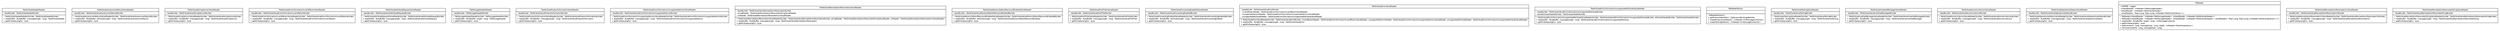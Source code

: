 #!/usr/local/bin/dot
#
# Class diagram 
# Generated by UMLGraph version R5_6 (http://www.umlgraph.org/)
#

digraph G {
	edge [fontname="Helvetica",fontsize=10,labelfontname="Helvetica",labelfontsize=10];
	node [fontname="Helvetica",fontsize=10,shape=plaintext];
	nodesep=0.25;
	ranksep=0.5;
	// org.ietf.nea.pa.serialize.reader.bytebuffer.PaAttributeHeaderReader
	c12156 [label=<<table title="org.ietf.nea.pa.serialize.reader.bytebuffer.PaAttributeHeaderReader" border="0" cellborder="1" cellspacing="0" cellpadding="2" port="p" href="./PaAttributeHeaderReader.html">
		<tr><td><table border="0" cellspacing="0" cellpadding="1">
<tr><td align="center" balign="center"> PaAttributeHeaderReader </td></tr>
		</table></td></tr>
		<tr><td><table border="0" cellspacing="0" cellpadding="1">
<tr><td align="left" balign="left"> - baseBuilder : PaAttributeHeaderBuilder </td></tr>
		</table></td></tr>
		<tr><td><table border="0" cellspacing="0" cellpadding="1">
<tr><td align="left" balign="left"> ~ PaAttributeHeaderReader(builder : PaAttributeHeaderBuilder) </td></tr>
<tr><td align="left" balign="left"> + read(buffer : ByteBuffer, messageLength : long) : PaAttributeHeader </td></tr>
<tr><td align="left" balign="left"> + getMinDataLength() : byte </td></tr>
		</table></td></tr>
		</table>>, URL="./PaAttributeHeaderReader.html", fontname="Helvetica", fontcolor="black", fontsize=10.0];
	// org.ietf.nea.pa.serialize.reader.bytebuffer.PaAttributeAssessmentResultValueReader
	c12157 [label=<<table title="org.ietf.nea.pa.serialize.reader.bytebuffer.PaAttributeAssessmentResultValueReader" border="0" cellborder="1" cellspacing="0" cellpadding="2" port="p" href="./PaAttributeAssessmentResultValueReader.html">
		<tr><td><table border="0" cellspacing="0" cellpadding="1">
<tr><td align="center" balign="center"> PaAttributeAssessmentResultValueReader </td></tr>
		</table></td></tr>
		<tr><td><table border="0" cellspacing="0" cellpadding="1">
<tr><td align="left" balign="left"> - baseBuilder : PaAttributeValueAssessmentResultBuilder </td></tr>
		</table></td></tr>
		<tr><td><table border="0" cellspacing="0" cellpadding="1">
<tr><td align="left" balign="left"> ~ PaAttributeAssessmentResultValueReader(builder : PaAttributeValueAssessmentResultBuilder) </td></tr>
<tr><td align="left" balign="left"> + read(buffer : ByteBuffer, attributeLength : long) : PaAttributeValueAssessmentResult </td></tr>
<tr><td align="left" balign="left"> + getMinDataLength() : byte </td></tr>
		</table></td></tr>
		</table>>, URL="./PaAttributeAssessmentResultValueReader.html", fontname="Helvetica", fontcolor="black", fontsize=10.0];
	// org.ietf.nea.pa.serialize.reader.bytebuffer.PaAttributeStringVersionValueReader
	c12158 [label=<<table title="org.ietf.nea.pa.serialize.reader.bytebuffer.PaAttributeStringVersionValueReader" border="0" cellborder="1" cellspacing="0" cellpadding="2" port="p" href="./PaAttributeStringVersionValueReader.html">
		<tr><td><table border="0" cellspacing="0" cellpadding="1">
<tr><td align="center" balign="center"> PaAttributeStringVersionValueReader </td></tr>
		</table></td></tr>
		<tr><td><table border="0" cellspacing="0" cellpadding="1">
<tr><td align="left" balign="left"> - baseBuilder : PaAttributeValueStringVersionBuilder </td></tr>
		</table></td></tr>
		<tr><td><table border="0" cellspacing="0" cellpadding="1">
<tr><td align="left" balign="left"> ~ PaAttributeStringVersionValueReader(builder : PaAttributeValueStringVersionBuilder) </td></tr>
<tr><td align="left" balign="left"> + read(buffer : ByteBuffer, messageLength : long) : PaAttributeValueStringVersion </td></tr>
<tr><td align="left" balign="left"> + getMinDataLength() : byte </td></tr>
		</table></td></tr>
		</table>>, URL="./PaAttributeStringVersionValueReader.html", fontname="Helvetica", fontcolor="black", fontsize=10.0];
	// org.ietf.nea.pa.serialize.reader.bytebuffer.PaAttributeErrorInformationInvalidParamValueReader
	c12159 [label=<<table title="org.ietf.nea.pa.serialize.reader.bytebuffer.PaAttributeErrorInformationInvalidParamValueReader" border="0" cellborder="1" cellspacing="0" cellpadding="2" port="p" href="./PaAttributeErrorInformationInvalidParamValueReader.html">
		<tr><td><table border="0" cellspacing="0" cellpadding="1">
<tr><td align="center" balign="center"> PaAttributeErrorInformationInvalidParamValueReader </td></tr>
		</table></td></tr>
		<tr><td><table border="0" cellspacing="0" cellpadding="1">
<tr><td align="left" balign="left"> - baseBuilder : PaAttributeValueErrorInformationInvalidParamBuilder </td></tr>
		</table></td></tr>
		<tr><td><table border="0" cellspacing="0" cellpadding="1">
<tr><td align="left" balign="left"> ~ PaAttributeErrorInformationInvalidParamValueReader(builder : PaAttributeValueErrorInformationInvalidParamBuilder) </td></tr>
<tr><td align="left" balign="left"> + read(buffer : ByteBuffer, messageLength : long) : PaAttributeValueErrorInformationInvalidParam </td></tr>
<tr><td align="left" balign="left"> + getMinDataLength() : byte </td></tr>
		</table></td></tr>
		</table>>, URL="./PaAttributeErrorInformationInvalidParamValueReader.html", fontname="Helvetica", fontcolor="black", fontsize=10.0];
	// org.ietf.nea.pa.serialize.reader.bytebuffer.PaAttributeAttributeRequestValueReader
	c12160 [label=<<table title="org.ietf.nea.pa.serialize.reader.bytebuffer.PaAttributeAttributeRequestValueReader" border="0" cellborder="1" cellspacing="0" cellpadding="2" port="p" href="./PaAttributeAttributeRequestValueReader.html">
		<tr><td><table border="0" cellspacing="0" cellpadding="1">
<tr><td align="center" balign="center"> PaAttributeAttributeRequestValueReader </td></tr>
		</table></td></tr>
		<tr><td><table border="0" cellspacing="0" cellpadding="1">
<tr><td align="left" balign="left"> - baseBuilder : PaAttributeValueAttributeRequestBuilder </td></tr>
		</table></td></tr>
		<tr><td><table border="0" cellspacing="0" cellpadding="1">
<tr><td align="left" balign="left"> ~ PaAttributeAttributeRequestValueReader(builder : PaAttributeValueAttributeRequestBuilder) </td></tr>
<tr><td align="left" balign="left"> + read(buffer : ByteBuffer, messageLength : long) : PaAttributeValueAttributeRequest </td></tr>
<tr><td align="left" balign="left"> + getMinDataLength() : byte </td></tr>
		</table></td></tr>
		</table>>, URL="./PaAttributeAttributeRequestValueReader.html", fontname="Helvetica", fontcolor="black", fontsize=10.0];
	// org.ietf.nea.pa.serialize.reader.bytebuffer.PaMessageHeaderReader
	c12161 [label=<<table title="org.ietf.nea.pa.serialize.reader.bytebuffer.PaMessageHeaderReader" border="0" cellborder="1" cellspacing="0" cellpadding="2" port="p" href="./PaMessageHeaderReader.html">
		<tr><td><table border="0" cellspacing="0" cellpadding="1">
<tr><td align="center" balign="center"> PaMessageHeaderReader </td></tr>
		</table></td></tr>
		<tr><td><table border="0" cellspacing="0" cellpadding="1">
<tr><td align="left" balign="left"> - baseBuilder : PaMessageHeaderBuilder </td></tr>
		</table></td></tr>
		<tr><td><table border="0" cellspacing="0" cellpadding="1">
<tr><td align="left" balign="left"> ~ PaMessageHeaderReader(builder : PaMessageHeaderBuilder) </td></tr>
<tr><td align="left" balign="left"> + read(buffer : ByteBuffer, length : long) : PaMessageHeader </td></tr>
<tr><td align="left" balign="left"> + getMinDataLength() : byte </td></tr>
		</table></td></tr>
		</table>>, URL="./PaMessageHeaderReader.html", fontname="Helvetica", fontcolor="black", fontsize=10.0];
	// org.ietf.nea.pa.serialize.reader.bytebuffer.PaAttributeProductInformationValueReader
	c12162 [label=<<table title="org.ietf.nea.pa.serialize.reader.bytebuffer.PaAttributeProductInformationValueReader" border="0" cellborder="1" cellspacing="0" cellpadding="2" port="p" href="./PaAttributeProductInformationValueReader.html">
		<tr><td><table border="0" cellspacing="0" cellpadding="1">
<tr><td align="center" balign="center"> PaAttributeProductInformationValueReader </td></tr>
		</table></td></tr>
		<tr><td><table border="0" cellspacing="0" cellpadding="1">
<tr><td align="left" balign="left"> - baseBuilder : PaAttributeValueProductInformationBuilder </td></tr>
		</table></td></tr>
		<tr><td><table border="0" cellspacing="0" cellpadding="1">
<tr><td align="left" balign="left"> ~ PaAttributeProductInformationValueReader(builder : PaAttributeValueProductInformationBuilder) </td></tr>
<tr><td align="left" balign="left"> + read(buffer : ByteBuffer, messageLength : long) : PaAttributeValueProductInformation </td></tr>
<tr><td align="left" balign="left"> + getMinDataLength() : byte </td></tr>
		</table></td></tr>
		</table>>, URL="./PaAttributeProductInformationValueReader.html", fontname="Helvetica", fontcolor="black", fontsize=10.0];
	// org.ietf.nea.pa.serialize.reader.bytebuffer.PaAttributeErrorInformationUnsupportedVersionValueReader
	c12163 [label=<<table title="org.ietf.nea.pa.serialize.reader.bytebuffer.PaAttributeErrorInformationUnsupportedVersionValueReader" border="0" cellborder="1" cellspacing="0" cellpadding="2" port="p" href="./PaAttributeErrorInformationUnsupportedVersionValueReader.html">
		<tr><td><table border="0" cellspacing="0" cellpadding="1">
<tr><td align="center" balign="center"> PaAttributeErrorInformationUnsupportedVersionValueReader </td></tr>
		</table></td></tr>
		<tr><td><table border="0" cellspacing="0" cellpadding="1">
<tr><td align="left" balign="left"> - baseBuilder : PaAttributeValueErrorInformationUnsupportedVersionBuilder </td></tr>
		</table></td></tr>
		<tr><td><table border="0" cellspacing="0" cellpadding="1">
<tr><td align="left" balign="left"> ~ PaAttributeErrorInformationUnsupportedVersionValueReader(builder : PaAttributeValueErrorInformationUnsupportedVersionBuilder) </td></tr>
<tr><td align="left" balign="left"> + read(buffer : ByteBuffer, messageLength : long) : PaAttributeValueErrorInformationUnsupportedVersion </td></tr>
<tr><td align="left" balign="left"> + getMinDataLength() : byte </td></tr>
		</table></td></tr>
		</table>>, URL="./PaAttributeErrorInformationUnsupportedVersionValueReader.html", fontname="Helvetica", fontcolor="black", fontsize=10.0];
	// org.ietf.nea.pa.serialize.reader.bytebuffer.PaAttributeRemediationParametersValueReader
	c12164 [label=<<table title="org.ietf.nea.pa.serialize.reader.bytebuffer.PaAttributeRemediationParametersValueReader" border="0" cellborder="1" cellspacing="0" cellpadding="2" port="p" href="./PaAttributeRemediationParametersValueReader.html">
		<tr><td><table border="0" cellspacing="0" cellpadding="1">
<tr><td align="center" balign="center"> PaAttributeRemediationParametersValueReader </td></tr>
		</table></td></tr>
		<tr><td><table border="0" cellspacing="0" cellpadding="1">
<tr><td align="left" balign="left"> - baseBuilder : PaAttributeValueRemediationParametersBuilder </td></tr>
<tr><td align="left" balign="left"> - stringReader : PaAttributeRemediationParameterStringValueReader </td></tr>
<tr><td align="left" balign="left"> - uriReader : PaAttributeRemediationParameterUriValueReader </td></tr>
		</table></td></tr>
		<tr><td><table border="0" cellspacing="0" cellpadding="1">
<tr><td align="left" balign="left"> + PaAttributeRemediationParametersValueReader(builder : PaAttributeValueRemediationParametersBuilder, stringReader : PaAttributeRemediationParameterStringValueReader, uriReader : PaAttributeRemediationParameterUriValueReader) </td></tr>
<tr><td align="left" balign="left"> + read(buffer : ByteBuffer, messageLength : long) : PaAttributeValueRemediationParameters </td></tr>
<tr><td align="left" balign="left"> + getMinDataLength() : byte </td></tr>
		</table></td></tr>
		</table>>, URL="./PaAttributeRemediationParametersValueReader.html", fontname="Helvetica", fontcolor="black", fontsize=10.0];
	// org.ietf.nea.pa.serialize.reader.bytebuffer.PaAttributeFactoryDefaultPasswordEnabledValueReader
	c12165 [label=<<table title="org.ietf.nea.pa.serialize.reader.bytebuffer.PaAttributeFactoryDefaultPasswordEnabledValueReader" border="0" cellborder="1" cellspacing="0" cellpadding="2" port="p" href="./PaAttributeFactoryDefaultPasswordEnabledValueReader.html">
		<tr><td><table border="0" cellspacing="0" cellpadding="1">
<tr><td align="center" balign="center"> PaAttributeFactoryDefaultPasswordEnabledValueReader </td></tr>
		</table></td></tr>
		<tr><td><table border="0" cellspacing="0" cellpadding="1">
<tr><td align="left" balign="left"> - baseBuilder : PaAttributeValueFactoryDefaultPasswordEnabledBuilder </td></tr>
		</table></td></tr>
		<tr><td><table border="0" cellspacing="0" cellpadding="1">
<tr><td align="left" balign="left"> ~ PaAttributeFactoryDefaultPasswordEnabledValueReader(builder : PaAttributeValueFactoryDefaultPasswordEnabledBuilder) </td></tr>
<tr><td align="left" balign="left"> + read(buffer : ByteBuffer, attributeLength : long) : PaAttributeValueFactoryDefaultPasswordEnabled </td></tr>
<tr><td align="left" balign="left"> + getMinDataLength() : byte </td></tr>
		</table></td></tr>
		</table>>, URL="./PaAttributeFactoryDefaultPasswordEnabledValueReader.html", fontname="Helvetica", fontcolor="black", fontsize=10.0];
	// org.ietf.nea.pa.serialize.reader.bytebuffer.PaAttributePortFilterValueReader
	c12166 [label=<<table title="org.ietf.nea.pa.serialize.reader.bytebuffer.PaAttributePortFilterValueReader" border="0" cellborder="1" cellspacing="0" cellpadding="2" port="p" href="./PaAttributePortFilterValueReader.html">
		<tr><td><table border="0" cellspacing="0" cellpadding="1">
<tr><td align="center" balign="center"> PaAttributePortFilterValueReader </td></tr>
		</table></td></tr>
		<tr><td><table border="0" cellspacing="0" cellpadding="1">
<tr><td align="left" balign="left"> - baseBuilder : PaAttributeValuePortFilterBuilder </td></tr>
		</table></td></tr>
		<tr><td><table border="0" cellspacing="0" cellpadding="1">
<tr><td align="left" balign="left"> ~ PaAttributePortFilterValueReader(builder : PaAttributeValuePortFilterBuilder) </td></tr>
<tr><td align="left" balign="left"> + read(buffer : ByteBuffer, messageLength : long) : PaAttributeValuePortFilter </td></tr>
<tr><td align="left" balign="left"> + getMinDataLength() : byte </td></tr>
		</table></td></tr>
		</table>>, URL="./PaAttributePortFilterValueReader.html", fontname="Helvetica", fontcolor="black", fontsize=10.0];
	// org.ietf.nea.pa.serialize.reader.bytebuffer.PaAttributeForwardingEnabledValueReader
	c12167 [label=<<table title="org.ietf.nea.pa.serialize.reader.bytebuffer.PaAttributeForwardingEnabledValueReader" border="0" cellborder="1" cellspacing="0" cellpadding="2" port="p" href="./PaAttributeForwardingEnabledValueReader.html">
		<tr><td><table border="0" cellspacing="0" cellpadding="1">
<tr><td align="center" balign="center"> PaAttributeForwardingEnabledValueReader </td></tr>
		</table></td></tr>
		<tr><td><table border="0" cellspacing="0" cellpadding="1">
<tr><td align="left" balign="left"> - baseBuilder : PaAttributeValueForwardingEnabledBuilder </td></tr>
		</table></td></tr>
		<tr><td><table border="0" cellspacing="0" cellpadding="1">
<tr><td align="left" balign="left"> ~ PaAttributeForwardingEnabledValueReader(builder : PaAttributeValueForwardingEnabledBuilder) </td></tr>
<tr><td align="left" balign="left"> + read(buffer : ByteBuffer, attributeLength : long) : PaAttributeValueForwardingEnabled </td></tr>
<tr><td align="left" balign="left"> + getMinDataLength() : byte </td></tr>
		</table></td></tr>
		</table>>, URL="./PaAttributeForwardingEnabledValueReader.html", fontname="Helvetica", fontcolor="black", fontsize=10.0];
	// org.ietf.nea.pa.serialize.reader.bytebuffer.PaAttributeErrorValueReader
	c12168 [label=<<table title="org.ietf.nea.pa.serialize.reader.bytebuffer.PaAttributeErrorValueReader" border="0" cellborder="1" cellspacing="0" cellpadding="2" port="p" href="./PaAttributeErrorValueReader.html">
		<tr><td><table border="0" cellspacing="0" cellpadding="1">
<tr><td align="center" balign="center"> PaAttributeErrorValueReader </td></tr>
		</table></td></tr>
		<tr><td><table border="0" cellspacing="0" cellpadding="1">
<tr><td align="left" balign="left"> - baseBuilder : PaAttributeValueErrorBuilder </td></tr>
<tr><td align="left" balign="left"> - invalidParamReader : PaAttributeErrorInformationInvalidParamValueReader </td></tr>
<tr><td align="left" balign="left"> - unsupportedVersionReader : PaAttributeErrorInformationUnsupportedVersionValueReader </td></tr>
<tr><td align="left" balign="left"> - unsupportedAttributeReader : PaAttributeErrorInformationUnsupportedAttributeValueReader </td></tr>
		</table></td></tr>
		<tr><td><table border="0" cellspacing="0" cellpadding="1">
<tr><td align="left" balign="left"> + PaAttributeErrorValueReader(builder : PaAttributeValueErrorBuilder, invalidParamReader : PaAttributeErrorInformationInvalidParamValueReader, unsupportedVersionReader : PaAttributeErrorInformationUnsupportedVersionValueReader, unsupportedAttributeReader : PaAttributeErrorInformationUnsupportedAttributeValueReader) </td></tr>
<tr><td align="left" balign="left"> + read(buffer : ByteBuffer, messageLength : long) : PaAttributeValueError </td></tr>
<tr><td align="left" balign="left"> + getMinDataLength() : byte </td></tr>
		</table></td></tr>
		</table>>, URL="./PaAttributeErrorValueReader.html", fontname="Helvetica", fontcolor="black", fontsize=10.0];
	// org.ietf.nea.pa.serialize.reader.bytebuffer.PaAttributeErrorInformationUnsupportedAttributeValueReader
	c12169 [label=<<table title="org.ietf.nea.pa.serialize.reader.bytebuffer.PaAttributeErrorInformationUnsupportedAttributeValueReader" border="0" cellborder="1" cellspacing="0" cellpadding="2" port="p" href="./PaAttributeErrorInformationUnsupportedAttributeValueReader.html">
		<tr><td><table border="0" cellspacing="0" cellpadding="1">
<tr><td align="center" balign="center"> PaAttributeErrorInformationUnsupportedAttributeValueReader </td></tr>
		</table></td></tr>
		<tr><td><table border="0" cellspacing="0" cellpadding="1">
<tr><td align="left" balign="left"> - baseBuilder : PaAttributeValueErrorInformationUnsupportedAttributeBuilder </td></tr>
<tr><td align="left" balign="left"> - baseAttributeHeaderBuilder : PaAttributeHeaderBuilder </td></tr>
		</table></td></tr>
		<tr><td><table border="0" cellspacing="0" cellpadding="1">
<tr><td align="left" balign="left"> ~ PaAttributeErrorInformationUnsupportedAttributeValueReader(builder : PaAttributeValueErrorInformationUnsupportedAttributeBuilder, attributeHeaderBuilder : PaAttributeHeaderBuilder) </td></tr>
<tr><td align="left" balign="left"> + read(buffer : ByteBuffer, messageLength : long) : PaAttributeValueErrorInformationUnsupportedAttribute </td></tr>
<tr><td align="left" balign="left"> + getMinDataLength() : byte </td></tr>
		</table></td></tr>
		</table>>, URL="./PaAttributeErrorInformationUnsupportedAttributeValueReader.html", fontname="Helvetica", fontcolor="black", fontsize=10.0];
	// org.ietf.nea.pa.serialize.reader.bytebuffer.PaReaderFactory
	c12170 [label=<<table title="org.ietf.nea.pa.serialize.reader.bytebuffer.PaReaderFactory" border="0" cellborder="1" cellspacing="0" cellpadding="2" port="p" href="./PaReaderFactory.html">
		<tr><td><table border="0" cellspacing="0" cellpadding="1">
<tr><td align="center" balign="center"> PaReaderFactory </td></tr>
		</table></td></tr>
		<tr><td><table border="0" cellspacing="0" cellpadding="1">
<tr><td align="left" balign="left">  </td></tr>
		</table></td></tr>
		<tr><td><table border="0" cellspacing="0" cellpadding="1">
<tr><td align="left" balign="left"> - PaReaderFactory() </td></tr>
<tr><td align="left" balign="left"> + getProtocolIdentifier() : TcgProtocolBindingIdentifier </td></tr>
<tr><td align="left" balign="left"> + createProductionDefault() : ImReader&lt;ImMessageContainer&gt; </td></tr>
<tr><td align="left" balign="left"> + createTestingDefault() : ImReader&lt;ImMessageContainer&gt; </td></tr>
		</table></td></tr>
		</table>>, URL="./PaReaderFactory.html", fontname="Helvetica", fontcolor="black", fontsize=10.0];
	// org.ietf.nea.pa.serialize.reader.bytebuffer.PaAttributeTestingValueReader
	c12171 [label=<<table title="org.ietf.nea.pa.serialize.reader.bytebuffer.PaAttributeTestingValueReader" border="0" cellborder="1" cellspacing="0" cellpadding="2" port="p" href="./PaAttributeTestingValueReader.html">
		<tr><td><table border="0" cellspacing="0" cellpadding="1">
<tr><td align="center" balign="center"> PaAttributeTestingValueReader </td></tr>
		</table></td></tr>
		<tr><td><table border="0" cellspacing="0" cellpadding="1">
<tr><td align="left" balign="left"> - baseBuilder : PaAttributeValueTestingBuilder </td></tr>
		</table></td></tr>
		<tr><td><table border="0" cellspacing="0" cellpadding="1">
<tr><td align="left" balign="left"> ~ PaAttributeTestingValueReader(builder : PaAttributeValueTestingBuilder) </td></tr>
<tr><td align="left" balign="left"> + read(buffer : ByteBuffer, messageLength : long) : PaAttributeValueTesting </td></tr>
<tr><td align="left" balign="left"> + getMinDataLength() : byte </td></tr>
		</table></td></tr>
		</table>>, URL="./PaAttributeTestingValueReader.html", fontname="Helvetica", fontcolor="black", fontsize=10.0];
	// org.ietf.nea.pa.serialize.reader.bytebuffer.PaAttributeInstalledPackagesValueReader
	c12172 [label=<<table title="org.ietf.nea.pa.serialize.reader.bytebuffer.PaAttributeInstalledPackagesValueReader" border="0" cellborder="1" cellspacing="0" cellpadding="2" port="p" href="./PaAttributeInstalledPackagesValueReader.html">
		<tr><td><table border="0" cellspacing="0" cellpadding="1">
<tr><td align="center" balign="center"> PaAttributeInstalledPackagesValueReader </td></tr>
		</table></td></tr>
		<tr><td><table border="0" cellspacing="0" cellpadding="1">
<tr><td align="left" balign="left"> - baseBuilder : PaAttributeValueInstalledPackagesBuilder </td></tr>
		</table></td></tr>
		<tr><td><table border="0" cellspacing="0" cellpadding="1">
<tr><td align="left" balign="left"> ~ PaAttributeInstalledPackagesValueReader(builder : PaAttributeValueInstalledPackagesBuilder) </td></tr>
<tr><td align="left" balign="left"> + read(buffer : ByteBuffer, messageLength : long) : PaAttributeValueInstalledPackages </td></tr>
<tr><td align="left" balign="left"> + getMinDataLength() : byte </td></tr>
		</table></td></tr>
		</table>>, URL="./PaAttributeInstalledPackagesValueReader.html", fontname="Helvetica", fontcolor="black", fontsize=10.0];
	// org.ietf.nea.pa.serialize.reader.bytebuffer.PaAttributeNumericVersionValueReader
	c12173 [label=<<table title="org.ietf.nea.pa.serialize.reader.bytebuffer.PaAttributeNumericVersionValueReader" border="0" cellborder="1" cellspacing="0" cellpadding="2" port="p" href="./PaAttributeNumericVersionValueReader.html">
		<tr><td><table border="0" cellspacing="0" cellpadding="1">
<tr><td align="center" balign="center"> PaAttributeNumericVersionValueReader </td></tr>
		</table></td></tr>
		<tr><td><table border="0" cellspacing="0" cellpadding="1">
<tr><td align="left" balign="left"> - baseBuilder : PaAttributeValueNumericVersionBuilder </td></tr>
		</table></td></tr>
		<tr><td><table border="0" cellspacing="0" cellpadding="1">
<tr><td align="left" balign="left"> ~ PaAttributeNumericVersionValueReader(builder : PaAttributeValueNumericVersionBuilder) </td></tr>
<tr><td align="left" balign="left"> + read(buffer : ByteBuffer, messageLength : long) : PaAttributeValueNumericVersion </td></tr>
<tr><td align="left" balign="left"> + getMinDataLength() : byte </td></tr>
		</table></td></tr>
		</table>>, URL="./PaAttributeNumericVersionValueReader.html", fontname="Helvetica", fontcolor="black", fontsize=10.0];
	// org.ietf.nea.pa.serialize.reader.bytebuffer.PaAttributeOperationalStatusValueReader
	c12174 [label=<<table title="org.ietf.nea.pa.serialize.reader.bytebuffer.PaAttributeOperationalStatusValueReader" border="0" cellborder="1" cellspacing="0" cellpadding="2" port="p" href="./PaAttributeOperationalStatusValueReader.html">
		<tr><td><table border="0" cellspacing="0" cellpadding="1">
<tr><td align="center" balign="center"> PaAttributeOperationalStatusValueReader </td></tr>
		</table></td></tr>
		<tr><td><table border="0" cellspacing="0" cellpadding="1">
<tr><td align="left" balign="left"> - baseBuilder : PaAttributeValueOperationalStatusBuilder </td></tr>
		</table></td></tr>
		<tr><td><table border="0" cellspacing="0" cellpadding="1">
<tr><td align="left" balign="left"> ~ PaAttributeOperationalStatusValueReader(builder : PaAttributeValueOperationalStatusBuilder) </td></tr>
<tr><td align="left" balign="left"> + read(buffer : ByteBuffer, messageLength : long) : PaAttributeValueOperationalStatus </td></tr>
<tr><td align="left" balign="left"> + getMinDataLength() : byte </td></tr>
		</table></td></tr>
		</table>>, URL="./PaAttributeOperationalStatusValueReader.html", fontname="Helvetica", fontcolor="black", fontsize=10.0];
	// org.ietf.nea.pa.serialize.reader.bytebuffer.PaReader
	c12175 [label=<<table title="org.ietf.nea.pa.serialize.reader.bytebuffer.PaReader" border="0" cellborder="1" cellspacing="0" cellpadding="2" port="p" href="./PaReader.html">
		<tr><td><table border="0" cellspacing="0" cellpadding="1">
<tr><td align="center" balign="center"> PaReader </td></tr>
		</table></td></tr>
		<tr><td><table border="0" cellspacing="0" cellpadding="1">
<tr><td align="left" balign="left"> - LOGGER : Logger </td></tr>
<tr><td align="left" balign="left"> - mHeadReader : ImReader&lt;PaMessageHeader&gt; </td></tr>
<tr><td align="left" balign="left"> - aHeadReader : ImReader&lt;PaAttributeHeader&gt; </td></tr>
<tr><td align="left" balign="left"> - valueReaders : Map&lt;Long, Map&lt;Long, ImReader&lt;PaAttributeValue&gt;&gt;&gt; </td></tr>
		</table></td></tr>
		<tr><td><table border="0" cellspacing="0" cellpadding="1">
<tr><td align="left" balign="left"> ~ PaReader(mHeadReader : ImReader&lt;PaMessageHeader&gt;, aHeadReader : ImReader&lt;PaAttributeHeader&gt;) </td></tr>
<tr><td align="left" balign="left"> ~ PaReader(mHeadReader : ImReader&lt;PaMessageHeader&gt;, aHeadReader : ImReader&lt;PaAttributeHeader&gt;, valueReaders : Map&lt;Long, Map&lt;Long, ImReader&lt;PaAttributeValue&gt;&gt;&gt;) </td></tr>
<tr><td align="left" balign="left"> + read(buffer : ByteBuffer, length : long) : ImMessageContainer </td></tr>
<tr><td align="left" balign="left"> + getMinDataLength() : byte </td></tr>
<tr><td align="left" balign="left"> + add(vendorId : Long, messageType : Long, reader : ImReader&lt;PaAttributeValue&gt;) </td></tr>
<tr><td align="left" balign="left"> + remove(vendorId : Long, messageType : Long) </td></tr>
		</table></td></tr>
		</table>>, URL="./PaReader.html", fontname="Helvetica", fontcolor="black", fontsize=10.0];
	// org.ietf.nea.pa.serialize.reader.bytebuffer.PaAttributeRemediationParameterUriValueReader
	c12176 [label=<<table title="org.ietf.nea.pa.serialize.reader.bytebuffer.PaAttributeRemediationParameterUriValueReader" border="0" cellborder="1" cellspacing="0" cellpadding="2" port="p" href="./PaAttributeRemediationParameterUriValueReader.html">
		<tr><td><table border="0" cellspacing="0" cellpadding="1">
<tr><td align="center" balign="center"> PaAttributeRemediationParameterUriValueReader </td></tr>
		</table></td></tr>
		<tr><td><table border="0" cellspacing="0" cellpadding="1">
<tr><td align="left" balign="left"> - baseBuilder : PaAttributeValueRemediationParameterUriBuilder </td></tr>
		</table></td></tr>
		<tr><td><table border="0" cellspacing="0" cellpadding="1">
<tr><td align="left" balign="left"> ~ PaAttributeRemediationParameterUriValueReader(builder : PaAttributeValueRemediationParameterUriBuilder) </td></tr>
<tr><td align="left" balign="left"> + read(buffer : ByteBuffer, messageLength : long) : PaAttributeValueRemediationParameterUri </td></tr>
<tr><td align="left" balign="left"> + getMinDataLength() : byte </td></tr>
		</table></td></tr>
		</table>>, URL="./PaAttributeRemediationParameterUriValueReader.html", fontname="Helvetica", fontcolor="black", fontsize=10.0];
	// org.ietf.nea.pa.serialize.reader.bytebuffer.PaAttributeRemediationParameterStringValueReader
	c12177 [label=<<table title="org.ietf.nea.pa.serialize.reader.bytebuffer.PaAttributeRemediationParameterStringValueReader" border="0" cellborder="1" cellspacing="0" cellpadding="2" port="p" href="./PaAttributeRemediationParameterStringValueReader.html">
		<tr><td><table border="0" cellspacing="0" cellpadding="1">
<tr><td align="center" balign="center"> PaAttributeRemediationParameterStringValueReader </td></tr>
		</table></td></tr>
		<tr><td><table border="0" cellspacing="0" cellpadding="1">
<tr><td align="left" balign="left"> - baseBuilder : PaAttributeValueRemediationParameterStringBuilder </td></tr>
		</table></td></tr>
		<tr><td><table border="0" cellspacing="0" cellpadding="1">
<tr><td align="left" balign="left"> ~ PaAttributeRemediationParameterStringValueReader(builder : PaAttributeValueRemediationParameterStringBuilder) </td></tr>
<tr><td align="left" balign="left"> + read(buffer : ByteBuffer, messageLength : long) : PaAttributeValueRemediationParameterString </td></tr>
<tr><td align="left" balign="left"> + getMinDataLength() : byte </td></tr>
		</table></td></tr>
		</table>>, URL="./PaAttributeRemediationParameterStringValueReader.html", fontname="Helvetica", fontcolor="black", fontsize=10.0];
}

